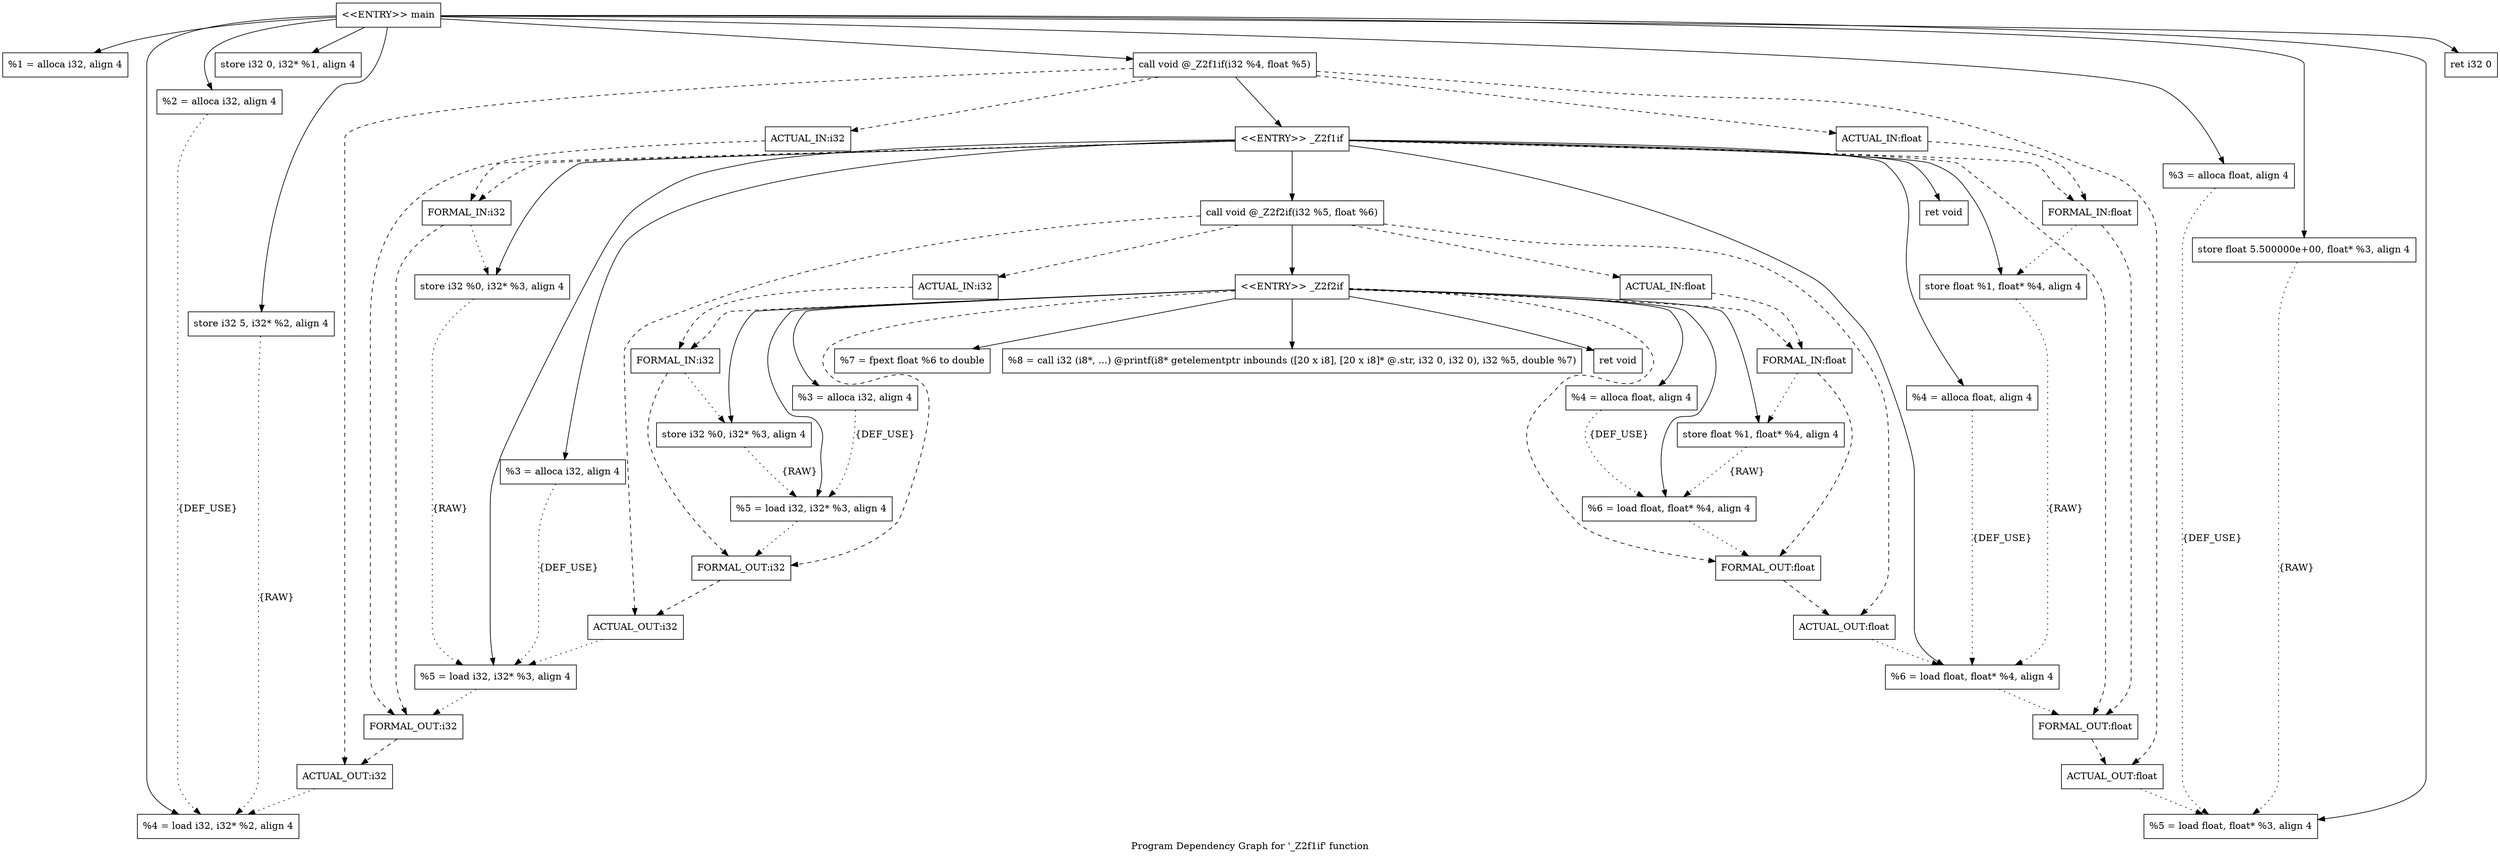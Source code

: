 digraph "Program Dependency Graph for '_Z2f1if' function" {
	label="Program Dependency Graph for '_Z2f1if' function";

	Node0x17f52d0 [shape=record,label="{  %3 = alloca i32, align 4}"];
	Node0x17f52d0 -> Node0x17f5c30[style=dotted,label = "{DEF_USE}" ];
	Node0x17f5c30 [shape=record,label="{  %5 = load i32, i32* %3, align 4}"];
	Node0x17f5c30 -> Node0x17f79d0[style=dotted];
	Node0x17f5d10 [shape=record,label="{  %4 = alloca float, align 4}"];
	Node0x17f5d10 -> Node0x17f5db0[style=dotted,label = "{DEF_USE}" ];
	Node0x17f5db0 [shape=record,label="{  %6 = load float, float* %4, align 4}"];
	Node0x17f5db0 -> Node0x17fba60[style=dotted];
	Node0x17f5e20 [shape=record,label="{  store i32 %0, i32* %3, align 4}"];
	Node0x17f5e20 -> Node0x17f5c30[style=dotted,label = "{RAW} "];
	Node0x17f5d80 [shape=record,label="{  store float %1, float* %4, align 4}"];
	Node0x17f5d80 -> Node0x17f5db0[style=dotted,label = "{RAW} "];
	Node0x17f5f60 [shape=record,label="{\<\<ENTRY\>\> _Z2f2if}"];
	Node0x17f5f60 -> Node0x17f52d0;
	Node0x17f5f60 -> Node0x17f5d10;
	Node0x17f5f60 -> Node0x17f5e20;
	Node0x17f5f60 -> Node0x17f5d80;
	Node0x17f5f60 -> Node0x17f5c30;
	Node0x17f5f60 -> Node0x17f5db0;
	Node0x17f5f60 -> Node0x17f7810;
	Node0x17f5f60 -> Node0x17f7960;
	Node0x17f5f60 -> Node0x17f7a60;
	Node0x17f5f60 -> Node0x17fb840[style=dashed];
	Node0x17f5f60 -> Node0x17f79d0[style=dashed];
	Node0x17f5f60 -> Node0x17fb9f0[style=dashed];
	Node0x17f5f60 -> Node0x17fba60[style=dashed];
	Node0x17f7810 [shape=record,label="{  %7 = fpext float %6 to double}"];
	Node0x17f7960 [shape=record,label="{  %8 = call i32 (i8*, ...) @printf(i8* getelementptr inbounds ([20 x i8], [20 x i8]* @.str, i32 0, i32 0), i32 %5, double %7)}"];
	Node0x17f7a60 [shape=record,label="{  ret void}"];
	Node0x17f7720 [shape=record,label="{  %3 = alloca i32, align 4}"];
	Node0x17f7720 -> Node0x17f7790[style=dotted,label = "{DEF_USE}" ];
	Node0x17f7790 [shape=record,label="{  %5 = load i32, i32* %3, align 4}"];
	Node0x17f7790 -> Node0x17fc530[style=dotted];
	Node0x17f9960 [shape=record,label="{  %4 = alloca float, align 4}"];
	Node0x17f9960 -> Node0x17f99d0[style=dotted,label = "{DEF_USE}" ];
	Node0x17f99d0 [shape=record,label="{  %6 = load float, float* %4, align 4}"];
	Node0x17f99d0 -> Node0x17ff9d0[style=dotted];
	Node0x17f9a40 [shape=record,label="{  store i32 %0, i32* %3, align 4}"];
	Node0x17f9a40 -> Node0x17f7790[style=dotted,label = "{RAW} "];
	Node0x17f8fe0 [shape=record,label="{  store float %1, float* %4, align 4}"];
	Node0x17f8fe0 -> Node0x17f99d0[style=dotted,label = "{RAW} "];
	Node0x17fb840 [shape=record,label="{FORMAL_IN:i32}"];
	Node0x17fb840 -> Node0x17f79d0[style=dashed];
	Node0x17fb840 -> Node0x17f5e20[style=dotted];
	Node0x17f79d0 [shape=record,label="{FORMAL_OUT:i32}"];
	Node0x17f79d0 -> Node0x17fc1d0[style=dashed];
	Node0x17fb9f0 [shape=record,label="{FORMAL_IN:float}"];
	Node0x17fb9f0 -> Node0x17fba60[style=dashed];
	Node0x17fb9f0 -> Node0x17f5d80[style=dotted];
	Node0x17fba60 [shape=record,label="{FORMAL_OUT:float}"];
	Node0x17fba60 -> Node0x17fc2d0[style=dashed];
	Node0x17fc0a0 [shape=record,label="{  call void @_Z2f2if(i32 %5, float %6)}"];
	Node0x17fc0a0 -> Node0x17f5f60;
	Node0x17fc0a0 -> Node0x17fc130[style=dashed];
	Node0x17fc0a0 -> Node0x17fc1d0[style=dashed];
	Node0x17fc0a0 -> Node0x17fc1a0[style=dashed];
	Node0x17fc0a0 -> Node0x17fc2d0[style=dashed];
	Node0x17fc130 [shape=record,label="{ACTUAL_IN:i32}"];
	Node0x17fc130 -> Node0x17fb840[style=dashed];
	Node0x17fc1d0 [shape=record,label="{ACTUAL_OUT:i32}"];
	Node0x17fc1d0 -> Node0x17f7790[style=dotted];
	Node0x17fc1a0 [shape=record,label="{ACTUAL_IN:float}"];
	Node0x17fc1a0 -> Node0x17fb9f0[style=dashed];
	Node0x17fc2d0 [shape=record,label="{ACTUAL_OUT:float}"];
	Node0x17fc2d0 -> Node0x17f99d0[style=dotted];
	Node0x17fc470 [shape=record,label="{\<\<ENTRY\>\> _Z2f1if}"];
	Node0x17fc470 -> Node0x17f7720;
	Node0x17fc470 -> Node0x17f9960;
	Node0x17fc470 -> Node0x17f9a40;
	Node0x17fc470 -> Node0x17f8fe0;
	Node0x17fc470 -> Node0x17f7790;
	Node0x17fc470 -> Node0x17f99d0;
	Node0x17fc470 -> Node0x17fc0a0;
	Node0x17fc470 -> Node0x17fc500;
	Node0x17fc470 -> Node0x17ff7b0[style=dashed];
	Node0x17fc470 -> Node0x17fc530[style=dashed];
	Node0x17fc470 -> Node0x17ff960[style=dashed];
	Node0x17fc470 -> Node0x17ff9d0[style=dashed];
	Node0x17fc500 [shape=record,label="{  ret void}"];
	Node0x17faf20 [shape=record,label="{\<\<ENTRY\>\> main}"];
	Node0x17faf20 -> Node0x17faf50;
	Node0x17faf20 -> Node0x17fafc0;
	Node0x17faf20 -> Node0x17fa620;
	Node0x17faf20 -> Node0x17fb030;
	Node0x17faf20 -> Node0x17fa720;
	Node0x17faf20 -> Node0x17fb940;
	Node0x17faf20 -> Node0x17fa9a0;
	Node0x17faf20 -> Node0x17fe9c0;
	Node0x17faf20 -> Node0x17fea30;
	Node0x17faf20 -> Node0x17fb8b0;
	Node0x17faf50 [shape=record,label="{  %1 = alloca i32, align 4}"];
	Node0x17fafc0 [shape=record,label="{  %2 = alloca i32, align 4}"];
	Node0x17fafc0 -> Node0x17fa9a0[style=dotted,label = "{DEF_USE}" ];
	Node0x17fa620 [shape=record,label="{  %3 = alloca float, align 4}"];
	Node0x17fa620 -> Node0x17fe9c0[style=dotted,label = "{DEF_USE}" ];
	Node0x17fb030 [shape=record,label="{  store i32 0, i32* %1, align 4}"];
	Node0x17fa720 [shape=record,label="{  store i32 5, i32* %2, align 4}"];
	Node0x17fa720 -> Node0x17fa9a0[style=dotted,label = "{RAW} "];
	Node0x17fb940 [shape=record,label="{  store float 5.500000e+00, float* %3, align 4}"];
	Node0x17fb940 -> Node0x17fe9c0[style=dotted,label = "{RAW} "];
	Node0x17fa9a0 [shape=record,label="{  %4 = load i32, i32* %2, align 4}"];
	Node0x17fe9c0 [shape=record,label="{  %5 = load float, float* %3, align 4}"];
	Node0x17fea30 [shape=record,label="{  call void @_Z2f1if(i32 %4, float %5)}"];
	Node0x17fea30 -> Node0x17fc470;
	Node0x17fea30 -> Node0x1800030[style=dashed];
	Node0x17fea30 -> Node0x18000d0[style=dashed];
	Node0x17fea30 -> Node0x18000a0[style=dashed];
	Node0x17fea30 -> Node0x1800180[style=dashed];
	Node0x17fb8b0 [shape=record,label="{  ret i32 0}"];
	Node0x17ff7b0 [shape=record,label="{FORMAL_IN:i32}"];
	Node0x17ff7b0 -> Node0x17fc530[style=dashed];
	Node0x17ff7b0 -> Node0x17f9a40[style=dotted];
	Node0x17fc530 [shape=record,label="{FORMAL_OUT:i32}"];
	Node0x17fc530 -> Node0x18000d0[style=dashed];
	Node0x17ff960 [shape=record,label="{FORMAL_IN:float}"];
	Node0x17ff960 -> Node0x17ff9d0[style=dashed];
	Node0x17ff960 -> Node0x17f8fe0[style=dotted];
	Node0x17ff9d0 [shape=record,label="{FORMAL_OUT:float}"];
	Node0x17ff9d0 -> Node0x1800180[style=dashed];
	Node0x1800030 [shape=record,label="{ACTUAL_IN:i32}"];
	Node0x1800030 -> Node0x17ff7b0[style=dashed];
	Node0x18000d0 [shape=record,label="{ACTUAL_OUT:i32}"];
	Node0x18000d0 -> Node0x17fa9a0[style=dotted];
	Node0x18000a0 [shape=record,label="{ACTUAL_IN:float}"];
	Node0x18000a0 -> Node0x17ff960[style=dashed];
	Node0x1800180 [shape=record,label="{ACTUAL_OUT:float}"];
	Node0x1800180 -> Node0x17fe9c0[style=dotted];
}
